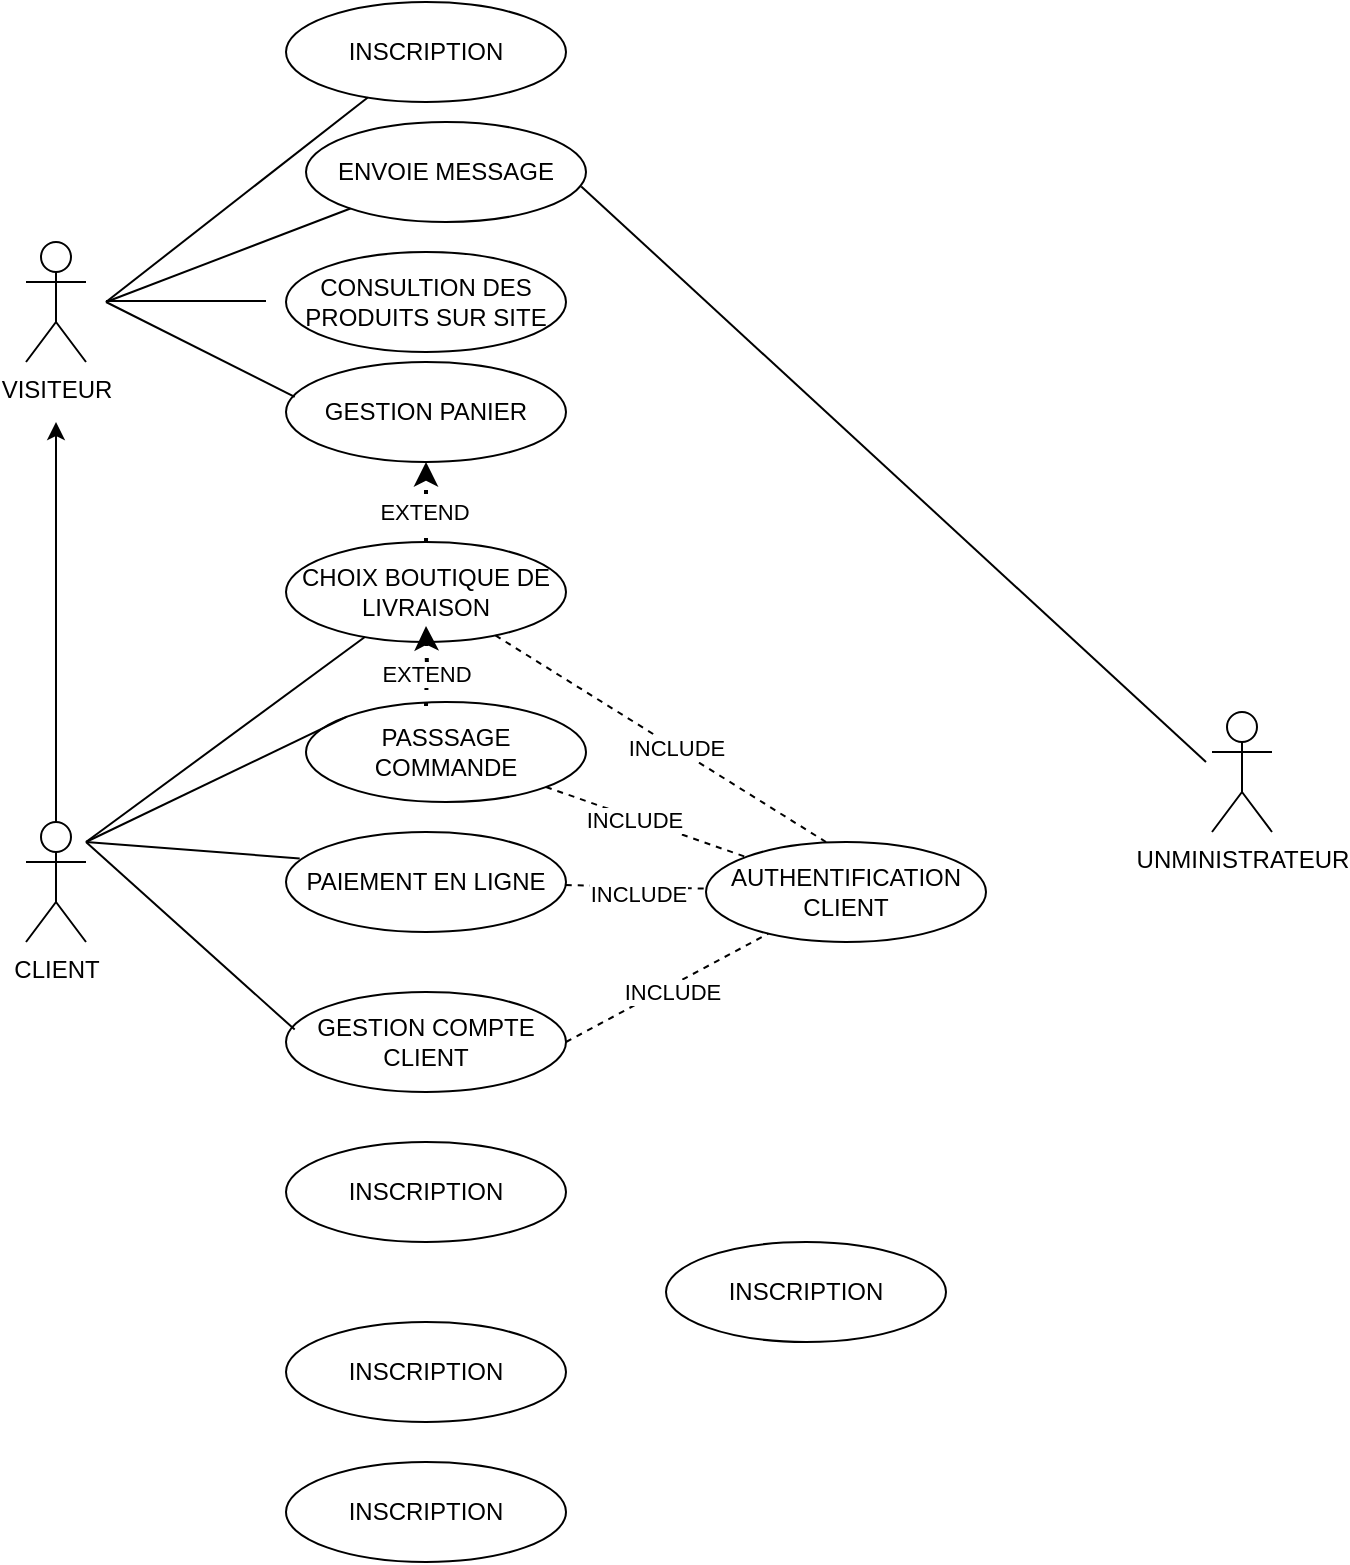 <mxfile version="21.5.1" type="github">
  <diagram name="Page-1" id="VFj8cEdppRw5Jr-aeDxQ">
    <mxGraphModel dx="1290" dy="541" grid="1" gridSize="10" guides="1" tooltips="1" connect="1" arrows="1" fold="1" page="1" pageScale="1" pageWidth="827" pageHeight="1169" math="0" shadow="0">
      <root>
        <mxCell id="0" />
        <mxCell id="1" parent="0" />
        <mxCell id="ilGVg9wScG-0XjAJgVdM-1" value="&lt;font style=&quot;vertical-align: inherit;&quot;&gt;&lt;font style=&quot;vertical-align: inherit;&quot;&gt;VISITEUR&lt;/font&gt;&lt;/font&gt;" style="shape=umlActor;verticalLabelPosition=bottom;verticalAlign=top;html=1;outlineConnect=0;" parent="1" vertex="1">
          <mxGeometry x="110" y="160" width="30" height="60" as="geometry" />
        </mxCell>
        <mxCell id="l0UFO7mw8MuFgwvBYyES-2" value="&lt;font style=&quot;vertical-align: inherit;&quot;&gt;&lt;font style=&quot;vertical-align: inherit;&quot;&gt;INSCRIPTION&lt;/font&gt;&lt;/font&gt;" style="ellipse;whiteSpace=wrap;html=1;" vertex="1" parent="1">
          <mxGeometry x="240" y="40" width="140" height="50" as="geometry" />
        </mxCell>
        <mxCell id="l0UFO7mw8MuFgwvBYyES-7" value="&lt;font style=&quot;vertical-align: inherit;&quot;&gt;&lt;font style=&quot;vertical-align: inherit;&quot;&gt;&lt;font style=&quot;vertical-align: inherit;&quot;&gt;&lt;font style=&quot;vertical-align: inherit;&quot;&gt;CONSULTION DES PRODUITS SUR SITE&lt;/font&gt;&lt;/font&gt;&lt;/font&gt;&lt;/font&gt;" style="ellipse;whiteSpace=wrap;html=1;" vertex="1" parent="1">
          <mxGeometry x="240" y="165" width="140" height="50" as="geometry" />
        </mxCell>
        <mxCell id="l0UFO7mw8MuFgwvBYyES-8" value="&lt;font style=&quot;vertical-align: inherit;&quot;&gt;&lt;font style=&quot;vertical-align: inherit;&quot;&gt;&lt;font style=&quot;vertical-align: inherit;&quot;&gt;&lt;font style=&quot;vertical-align: inherit;&quot;&gt;GESTION PANIER&lt;/font&gt;&lt;/font&gt;&lt;/font&gt;&lt;/font&gt;" style="ellipse;whiteSpace=wrap;html=1;" vertex="1" parent="1">
          <mxGeometry x="240" y="220" width="140" height="50" as="geometry" />
        </mxCell>
        <mxCell id="l0UFO7mw8MuFgwvBYyES-9" value="&lt;font style=&quot;vertical-align: inherit;&quot;&gt;&lt;font style=&quot;vertical-align: inherit;&quot;&gt;&lt;font style=&quot;vertical-align: inherit;&quot;&gt;&lt;font style=&quot;vertical-align: inherit;&quot;&gt;PASSSAGE COMMANDE&lt;/font&gt;&lt;/font&gt;&lt;/font&gt;&lt;/font&gt;" style="ellipse;whiteSpace=wrap;html=1;" vertex="1" parent="1">
          <mxGeometry x="250" y="390" width="140" height="50" as="geometry" />
        </mxCell>
        <mxCell id="l0UFO7mw8MuFgwvBYyES-10" value="&lt;font style=&quot;vertical-align: inherit;&quot;&gt;&lt;font style=&quot;vertical-align: inherit;&quot;&gt;INSCRIPTION&lt;/font&gt;&lt;/font&gt;" style="ellipse;whiteSpace=wrap;html=1;" vertex="1" parent="1">
          <mxGeometry x="430" y="660" width="140" height="50" as="geometry" />
        </mxCell>
        <mxCell id="l0UFO7mw8MuFgwvBYyES-11" value="&lt;font style=&quot;vertical-align: inherit;&quot;&gt;&lt;font style=&quot;vertical-align: inherit;&quot;&gt;&lt;font style=&quot;vertical-align: inherit;&quot;&gt;&lt;font style=&quot;vertical-align: inherit;&quot;&gt;ENVOIE MESSAGE&lt;/font&gt;&lt;/font&gt;&lt;/font&gt;&lt;/font&gt;" style="ellipse;whiteSpace=wrap;html=1;" vertex="1" parent="1">
          <mxGeometry x="250" y="100" width="140" height="50" as="geometry" />
        </mxCell>
        <mxCell id="l0UFO7mw8MuFgwvBYyES-13" value="&lt;font style=&quot;vertical-align: inherit;&quot;&gt;&lt;font style=&quot;vertical-align: inherit;&quot;&gt;&lt;font style=&quot;vertical-align: inherit;&quot;&gt;&lt;font style=&quot;vertical-align: inherit;&quot;&gt;&lt;font style=&quot;vertical-align: inherit;&quot;&gt;&lt;font style=&quot;vertical-align: inherit;&quot;&gt;AUTHENTIFICATION CLIENT&lt;/font&gt;&lt;/font&gt;&lt;/font&gt;&lt;/font&gt;&lt;/font&gt;&lt;/font&gt;" style="ellipse;whiteSpace=wrap;html=1;" vertex="1" parent="1">
          <mxGeometry x="450" y="460" width="140" height="50" as="geometry" />
        </mxCell>
        <mxCell id="l0UFO7mw8MuFgwvBYyES-14" value="&lt;font style=&quot;vertical-align: inherit;&quot;&gt;&lt;font style=&quot;vertical-align: inherit;&quot;&gt;&lt;font style=&quot;vertical-align: inherit;&quot;&gt;&lt;font style=&quot;vertical-align: inherit;&quot;&gt;PAIEMENT EN LIGNE&lt;/font&gt;&lt;/font&gt;&lt;/font&gt;&lt;/font&gt;" style="ellipse;whiteSpace=wrap;html=1;" vertex="1" parent="1">
          <mxGeometry x="240" y="455" width="140" height="50" as="geometry" />
        </mxCell>
        <mxCell id="l0UFO7mw8MuFgwvBYyES-15" value="&lt;font style=&quot;vertical-align: inherit;&quot;&gt;&lt;font style=&quot;vertical-align: inherit;&quot;&gt;INSCRIPTION&lt;/font&gt;&lt;/font&gt;" style="ellipse;whiteSpace=wrap;html=1;" vertex="1" parent="1">
          <mxGeometry x="240" y="770" width="140" height="50" as="geometry" />
        </mxCell>
        <mxCell id="l0UFO7mw8MuFgwvBYyES-16" value="&lt;font style=&quot;vertical-align: inherit;&quot;&gt;&lt;font style=&quot;vertical-align: inherit;&quot;&gt;INSCRIPTION&lt;/font&gt;&lt;/font&gt;" style="ellipse;whiteSpace=wrap;html=1;" vertex="1" parent="1">
          <mxGeometry x="240" y="700" width="140" height="50" as="geometry" />
        </mxCell>
        <mxCell id="l0UFO7mw8MuFgwvBYyES-17" value="&lt;font style=&quot;vertical-align: inherit;&quot;&gt;&lt;font style=&quot;vertical-align: inherit;&quot;&gt;&lt;font style=&quot;vertical-align: inherit;&quot;&gt;&lt;font style=&quot;vertical-align: inherit;&quot;&gt;GESTION COMPTE CLIENT&lt;/font&gt;&lt;/font&gt;&lt;/font&gt;&lt;/font&gt;" style="ellipse;whiteSpace=wrap;html=1;" vertex="1" parent="1">
          <mxGeometry x="240" y="535" width="140" height="50" as="geometry" />
        </mxCell>
        <mxCell id="l0UFO7mw8MuFgwvBYyES-18" value="&lt;font style=&quot;vertical-align: inherit;&quot;&gt;&lt;font style=&quot;vertical-align: inherit;&quot;&gt;INSCRIPTION&lt;/font&gt;&lt;/font&gt;" style="ellipse;whiteSpace=wrap;html=1;" vertex="1" parent="1">
          <mxGeometry x="240" y="610" width="140" height="50" as="geometry" />
        </mxCell>
        <mxCell id="l0UFO7mw8MuFgwvBYyES-39" value="" style="edgeStyle=orthogonalEdgeStyle;rounded=0;orthogonalLoop=1;jettySize=auto;html=1;&#xa;endArrow=none;dashed=1;html=1;dashPattern=1 3;strokeWidth=2;rounded=0;" edge="1" parent="1" source="l0UFO7mw8MuFgwvBYyES-19" target="l0UFO7mw8MuFgwvBYyES-8">
          <mxGeometry relative="1" as="geometry" />
        </mxCell>
        <mxCell id="l0UFO7mw8MuFgwvBYyES-41" value="&lt;font style=&quot;vertical-align: inherit;&quot;&gt;&lt;font style=&quot;vertical-align: inherit;&quot;&gt;EXTEND&lt;/font&gt;&lt;/font&gt;" style="edgeLabel;html=1;align=center;verticalAlign=middle;resizable=0;points=[];" vertex="1" connectable="0" parent="l0UFO7mw8MuFgwvBYyES-39">
          <mxGeometry x="-0.25" y="1" relative="1" as="geometry">
            <mxPoint as="offset" />
          </mxGeometry>
        </mxCell>
        <mxCell id="l0UFO7mw8MuFgwvBYyES-19" value="&lt;font style=&quot;vertical-align: inherit;&quot;&gt;&lt;font style=&quot;vertical-align: inherit;&quot;&gt;&lt;font style=&quot;vertical-align: inherit;&quot;&gt;&lt;font style=&quot;vertical-align: inherit;&quot;&gt;CHOIX BOUTIQUE DE LIVRAISON&lt;/font&gt;&lt;/font&gt;&lt;/font&gt;&lt;/font&gt;" style="ellipse;whiteSpace=wrap;html=1;" vertex="1" parent="1">
          <mxGeometry x="240" y="310" width="140" height="50" as="geometry" />
        </mxCell>
        <mxCell id="l0UFO7mw8MuFgwvBYyES-20" value="&lt;font style=&quot;vertical-align: inherit;&quot;&gt;&lt;font style=&quot;vertical-align: inherit;&quot;&gt;CLIENT&lt;/font&gt;&lt;/font&gt;" style="shape=umlActor;verticalLabelPosition=bottom;verticalAlign=top;html=1;outlineConnect=0;" vertex="1" parent="1">
          <mxGeometry x="110" y="450" width="30" height="60" as="geometry" />
        </mxCell>
        <mxCell id="l0UFO7mw8MuFgwvBYyES-23" value="" style="endArrow=none;html=1;rounded=0;" edge="1" parent="1" target="l0UFO7mw8MuFgwvBYyES-11">
          <mxGeometry width="50" height="50" relative="1" as="geometry">
            <mxPoint x="150" y="190" as="sourcePoint" />
            <mxPoint x="200" y="140" as="targetPoint" />
          </mxGeometry>
        </mxCell>
        <mxCell id="l0UFO7mw8MuFgwvBYyES-24" value="" style="endArrow=none;html=1;rounded=0;" edge="1" parent="1" target="l0UFO7mw8MuFgwvBYyES-2">
          <mxGeometry width="50" height="50" relative="1" as="geometry">
            <mxPoint x="150" y="190" as="sourcePoint" />
            <mxPoint x="262" y="120" as="targetPoint" />
          </mxGeometry>
        </mxCell>
        <mxCell id="l0UFO7mw8MuFgwvBYyES-25" value="" style="endArrow=none;html=1;rounded=0;" edge="1" parent="1">
          <mxGeometry width="50" height="50" relative="1" as="geometry">
            <mxPoint x="150" y="189.5" as="sourcePoint" />
            <mxPoint x="230" y="189.5" as="targetPoint" />
          </mxGeometry>
        </mxCell>
        <mxCell id="l0UFO7mw8MuFgwvBYyES-27" value="" style="endArrow=classic;html=1;rounded=0;exitX=0.5;exitY=0;exitDx=0;exitDy=0;exitPerimeter=0;" edge="1" parent="1" source="l0UFO7mw8MuFgwvBYyES-20">
          <mxGeometry width="50" height="50" relative="1" as="geometry">
            <mxPoint x="110" y="390" as="sourcePoint" />
            <mxPoint x="125" y="250" as="targetPoint" />
          </mxGeometry>
        </mxCell>
        <mxCell id="l0UFO7mw8MuFgwvBYyES-28" value="" style="endArrow=none;html=1;rounded=0;entryX=0.031;entryY=0.348;entryDx=0;entryDy=0;entryPerimeter=0;" edge="1" parent="1" target="l0UFO7mw8MuFgwvBYyES-8">
          <mxGeometry width="50" height="50" relative="1" as="geometry">
            <mxPoint x="150" y="190" as="sourcePoint" />
            <mxPoint x="210" y="220" as="targetPoint" />
          </mxGeometry>
        </mxCell>
        <mxCell id="l0UFO7mw8MuFgwvBYyES-31" value="" style="endArrow=none;html=1;rounded=0;entryX=0;entryY=0;entryDx=0;entryDy=0;" edge="1" parent="1" target="l0UFO7mw8MuFgwvBYyES-9">
          <mxGeometry width="50" height="50" relative="1" as="geometry">
            <mxPoint x="140" y="460" as="sourcePoint" />
            <mxPoint x="260" y="360" as="targetPoint" />
          </mxGeometry>
        </mxCell>
        <mxCell id="l0UFO7mw8MuFgwvBYyES-32" value="" style="endArrow=none;html=1;rounded=0;" edge="1" parent="1" target="l0UFO7mw8MuFgwvBYyES-19">
          <mxGeometry width="50" height="50" relative="1" as="geometry">
            <mxPoint x="140" y="460" as="sourcePoint" />
            <mxPoint x="255" y="361" as="targetPoint" />
          </mxGeometry>
        </mxCell>
        <mxCell id="l0UFO7mw8MuFgwvBYyES-33" value="" style="endArrow=none;html=1;rounded=0;entryX=0.049;entryY=0.264;entryDx=0;entryDy=0;entryPerimeter=0;" edge="1" parent="1" target="l0UFO7mw8MuFgwvBYyES-14">
          <mxGeometry width="50" height="50" relative="1" as="geometry">
            <mxPoint x="140" y="460" as="sourcePoint" />
            <mxPoint x="240" y="470" as="targetPoint" />
          </mxGeometry>
        </mxCell>
        <mxCell id="l0UFO7mw8MuFgwvBYyES-36" value="&lt;font style=&quot;vertical-align: inherit;&quot;&gt;&lt;font style=&quot;vertical-align: inherit;&quot;&gt;UNMINISTRATEUR&lt;/font&gt;&lt;/font&gt;" style="shape=umlActor;verticalLabelPosition=bottom;verticalAlign=top;html=1;outlineConnect=0;" vertex="1" parent="1">
          <mxGeometry x="703" y="395" width="30" height="60" as="geometry" />
        </mxCell>
        <mxCell id="l0UFO7mw8MuFgwvBYyES-42" value="" style="endArrow=none;dashed=1;html=1;rounded=0;" edge="1" parent="1" source="l0UFO7mw8MuFgwvBYyES-9" target="l0UFO7mw8MuFgwvBYyES-13">
          <mxGeometry width="50" height="50" relative="1" as="geometry">
            <mxPoint x="390" y="410" as="sourcePoint" />
            <mxPoint x="440" y="360" as="targetPoint" />
          </mxGeometry>
        </mxCell>
        <mxCell id="l0UFO7mw8MuFgwvBYyES-53" value="&lt;font style=&quot;vertical-align: inherit;&quot;&gt;&lt;font style=&quot;vertical-align: inherit;&quot;&gt;&lt;font style=&quot;vertical-align: inherit;&quot;&gt;&lt;font style=&quot;vertical-align: inherit;&quot;&gt;INCLUDE&lt;/font&gt;&lt;/font&gt;&lt;/font&gt;&lt;/font&gt;" style="edgeLabel;html=1;align=center;verticalAlign=middle;resizable=0;points=[];" vertex="1" connectable="0" parent="l0UFO7mw8MuFgwvBYyES-42">
          <mxGeometry x="-0.119" y="-1" relative="1" as="geometry">
            <mxPoint as="offset" />
          </mxGeometry>
        </mxCell>
        <mxCell id="l0UFO7mw8MuFgwvBYyES-43" value="" style="endArrow=none;dashed=1;html=1;rounded=0;" edge="1" parent="1" target="l0UFO7mw8MuFgwvBYyES-13">
          <mxGeometry width="50" height="50" relative="1" as="geometry">
            <mxPoint x="380" y="560" as="sourcePoint" />
            <mxPoint x="440" y="520" as="targetPoint" />
          </mxGeometry>
        </mxCell>
        <mxCell id="l0UFO7mw8MuFgwvBYyES-62" value="&lt;font style=&quot;vertical-align: inherit;&quot;&gt;&lt;font style=&quot;vertical-align: inherit;&quot;&gt;INCLUDE&lt;/font&gt;&lt;/font&gt;" style="edgeLabel;html=1;align=center;verticalAlign=middle;resizable=0;points=[];" vertex="1" connectable="0" parent="l0UFO7mw8MuFgwvBYyES-43">
          <mxGeometry x="0.001" y="-2" relative="1" as="geometry">
            <mxPoint x="1" as="offset" />
          </mxGeometry>
        </mxCell>
        <mxCell id="l0UFO7mw8MuFgwvBYyES-44" value="" style="endArrow=none;html=1;rounded=0;exitX=0.983;exitY=0.644;exitDx=0;exitDy=0;exitPerimeter=0;" edge="1" parent="1" source="l0UFO7mw8MuFgwvBYyES-11">
          <mxGeometry width="50" height="50" relative="1" as="geometry">
            <mxPoint x="400" y="140" as="sourcePoint" />
            <mxPoint x="700" y="420" as="targetPoint" />
          </mxGeometry>
        </mxCell>
        <mxCell id="l0UFO7mw8MuFgwvBYyES-46" value="" style="edgeStyle=orthogonalEdgeStyle;rounded=0;orthogonalLoop=1;jettySize=auto;html=1;&#xa;endArrow=none;dashed=1;html=1;dashPattern=1 3;strokeWidth=2;rounded=0;" edge="1" parent="1">
          <mxGeometry relative="1" as="geometry">
            <mxPoint x="310" y="392" as="sourcePoint" />
            <mxPoint x="310" y="352" as="targetPoint" />
          </mxGeometry>
        </mxCell>
        <mxCell id="l0UFO7mw8MuFgwvBYyES-47" value="&lt;font style=&quot;vertical-align: inherit;&quot;&gt;&lt;font style=&quot;vertical-align: inherit;&quot;&gt;EXTEND&lt;/font&gt;&lt;/font&gt;" style="edgeLabel;html=1;align=center;verticalAlign=middle;resizable=0;points=[];" vertex="1" connectable="0" parent="l0UFO7mw8MuFgwvBYyES-46">
          <mxGeometry x="-0.25" y="1" relative="1" as="geometry">
            <mxPoint as="offset" />
          </mxGeometry>
        </mxCell>
        <mxCell id="l0UFO7mw8MuFgwvBYyES-48" value="" style="endArrow=none;html=1;rounded=0;entryX=0.031;entryY=0.376;entryDx=0;entryDy=0;entryPerimeter=0;" edge="1" parent="1" target="l0UFO7mw8MuFgwvBYyES-17">
          <mxGeometry width="50" height="50" relative="1" as="geometry">
            <mxPoint x="140" y="460" as="sourcePoint" />
            <mxPoint x="260" y="480" as="targetPoint" />
          </mxGeometry>
        </mxCell>
        <mxCell id="l0UFO7mw8MuFgwvBYyES-49" value="" style="endArrow=none;dashed=1;html=1;rounded=0;" edge="1" parent="1" source="l0UFO7mw8MuFgwvBYyES-14" target="l0UFO7mw8MuFgwvBYyES-13">
          <mxGeometry width="50" height="50" relative="1" as="geometry">
            <mxPoint x="390" y="490" as="sourcePoint" />
            <mxPoint x="410" y="490" as="targetPoint" />
          </mxGeometry>
        </mxCell>
        <mxCell id="l0UFO7mw8MuFgwvBYyES-59" value="&lt;font style=&quot;vertical-align: inherit;&quot;&gt;&lt;font style=&quot;vertical-align: inherit;&quot;&gt;INCLUDE&lt;/font&gt;&lt;/font&gt;" style="edgeLabel;html=1;align=center;verticalAlign=middle;resizable=0;points=[];" vertex="1" connectable="0" parent="l0UFO7mw8MuFgwvBYyES-49">
          <mxGeometry x="0.024" y="-3" relative="1" as="geometry">
            <mxPoint as="offset" />
          </mxGeometry>
        </mxCell>
        <mxCell id="l0UFO7mw8MuFgwvBYyES-50" value="" style="endArrow=none;dashed=1;html=1;rounded=0;" edge="1" parent="1" source="l0UFO7mw8MuFgwvBYyES-19">
          <mxGeometry width="50" height="50" relative="1" as="geometry">
            <mxPoint x="414" y="420" as="sourcePoint" />
            <mxPoint x="510" y="460" as="targetPoint" />
          </mxGeometry>
        </mxCell>
        <mxCell id="l0UFO7mw8MuFgwvBYyES-52" value="&lt;font style=&quot;vertical-align: inherit;&quot;&gt;&lt;font style=&quot;vertical-align: inherit;&quot;&gt;INCLUDE&lt;/font&gt;&lt;/font&gt;" style="edgeLabel;html=1;align=center;verticalAlign=middle;resizable=0;points=[];" vertex="1" connectable="0" parent="l0UFO7mw8MuFgwvBYyES-50">
          <mxGeometry x="0.09" relative="1" as="geometry">
            <mxPoint as="offset" />
          </mxGeometry>
        </mxCell>
      </root>
    </mxGraphModel>
  </diagram>
</mxfile>
